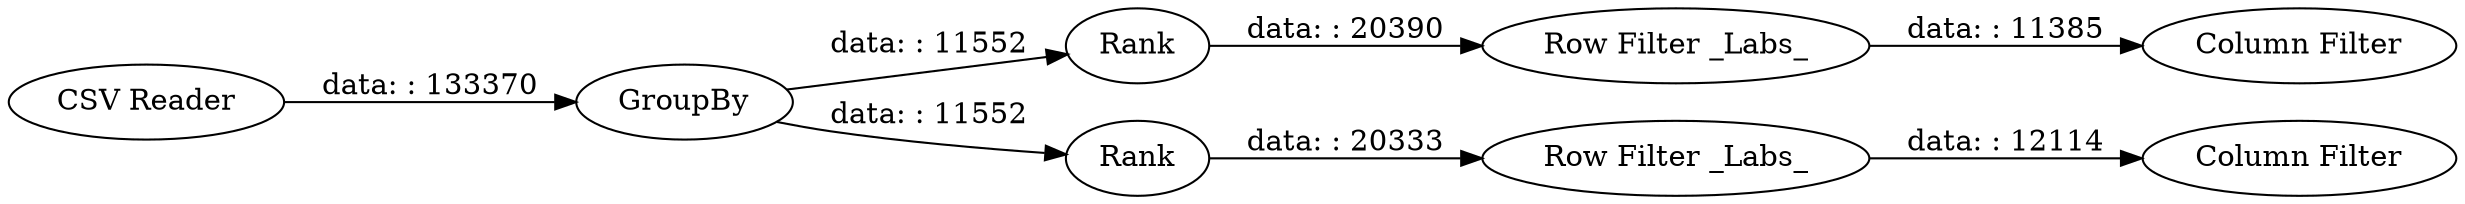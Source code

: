 digraph {
	"1683578400972077092_1" [label="CSV Reader"]
	"1683578400972077092_5" [label="Row Filter _Labs_"]
	"1683578400972077092_8" [label="Column Filter"]
	"1683578400972077092_7" [label="Column Filter"]
	"1683578400972077092_2" [label=GroupBy]
	"1683578400972077092_3" [label=Rank]
	"1683578400972077092_4" [label=Rank]
	"1683578400972077092_6" [label="Row Filter _Labs_"]
	"1683578400972077092_5" -> "1683578400972077092_7" [label="data: : 11385"]
	"1683578400972077092_3" -> "1683578400972077092_5" [label="data: : 20390"]
	"1683578400972077092_6" -> "1683578400972077092_8" [label="data: : 12114"]
	"1683578400972077092_4" -> "1683578400972077092_6" [label="data: : 20333"]
	"1683578400972077092_2" -> "1683578400972077092_4" [label="data: : 11552"]
	"1683578400972077092_2" -> "1683578400972077092_3" [label="data: : 11552"]
	"1683578400972077092_1" -> "1683578400972077092_2" [label="data: : 133370"]
	rankdir=LR
}
